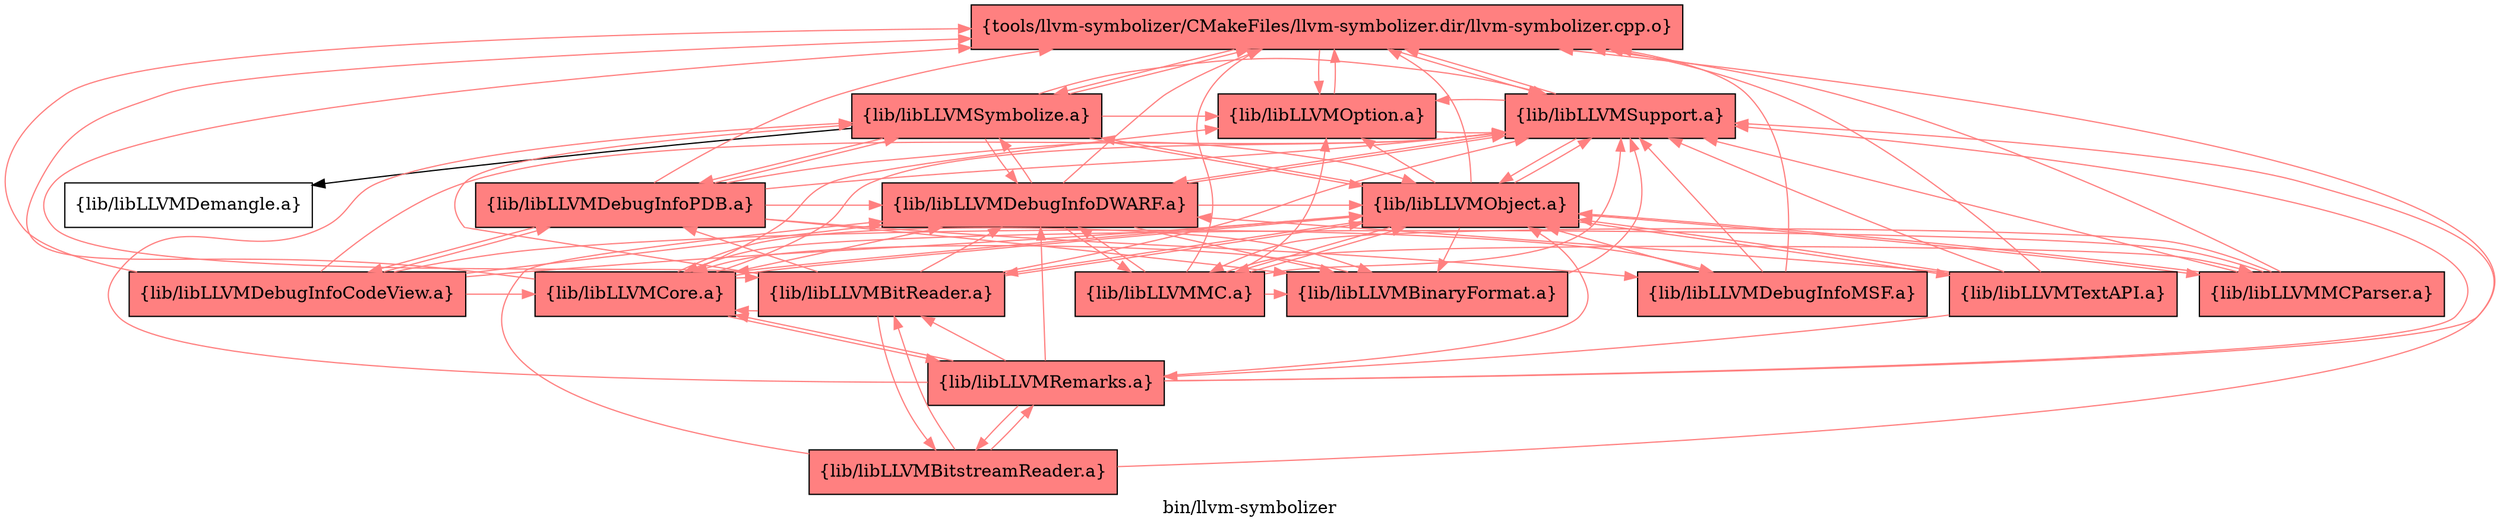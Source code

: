 digraph "bin/llvm-symbolizer" {
	label="bin/llvm-symbolizer";
	{ rank=same; Node0x5617815a9b48;  }
	{ rank=same; Node0x5617815a8a68; Node0x5617815ad3d8; Node0x5617815acf28;  }
	{ rank=same; Node0x5617815a8fb8; Node0x5617815a9d28; Node0x5617815a9468; Node0x5617815a97d8;  }
	{ rank=same; Node0x5617815a8018; Node0x5617815a7118; Node0x5617815aba38; Node0x5617815ab4e8; Node0x5617815a6c18; Node0x5617815a7bb8; Node0x5617815a76b8; Node0x5617815abfd8;  }

	Node0x5617815a9b48 [shape=record,shape=box,style=filled,fillcolor="1.000000 0.5 1",group=1,label="{tools/llvm-symbolizer/CMakeFiles/llvm-symbolizer.dir/llvm-symbolizer.cpp.o}"];
	Node0x5617815a9b48 -> Node0x5617815a8a68[color="1.000000 0.5 1"];
	Node0x5617815a9b48 -> Node0x5617815ad3d8[color="1.000000 0.5 1"];
	Node0x5617815a9b48 -> Node0x5617815acf28[color="1.000000 0.5 1"];
	Node0x5617815a8a68 [shape=record,shape=box,style=filled,fillcolor="1.000000 0.5 1",group=1,label="{lib/libLLVMOption.a}"];
	Node0x5617815a8a68 -> Node0x5617815ad3d8[color="1.000000 0.5 1"];
	Node0x5617815a8a68 -> Node0x5617815a9b48[color="1.000000 0.5 1"];
	Node0x5617815ad3d8 [shape=record,shape=box,style=filled,fillcolor="1.000000 0.5 1",group=1,label="{lib/libLLVMSupport.a}"];
	Node0x5617815ad3d8 -> Node0x5617815a9b48[color="1.000000 0.5 1"];
	Node0x5617815ad3d8 -> Node0x5617815a8a68[color="1.000000 0.5 1"];
	Node0x5617815ad3d8 -> Node0x5617815a8fb8[color="1.000000 0.5 1"];
	Node0x5617815ad3d8 -> Node0x5617815a9d28[color="1.000000 0.5 1"];
	Node0x5617815acf28 [shape=record,shape=box,style=filled,fillcolor="1.000000 0.5 1",group=1,label="{lib/libLLVMSymbolize.a}"];
	Node0x5617815acf28 -> Node0x5617815ad3d8[color="1.000000 0.5 1"];
	Node0x5617815acf28 -> Node0x5617815a9b48[color="1.000000 0.5 1"];
	Node0x5617815acf28 -> Node0x5617815a8a68[color="1.000000 0.5 1"];
	Node0x5617815acf28 -> Node0x5617815a9468;
	Node0x5617815acf28 -> Node0x5617815a8fb8[color="1.000000 0.5 1"];
	Node0x5617815acf28 -> Node0x5617815a9d28[color="1.000000 0.5 1"];
	Node0x5617815acf28 -> Node0x5617815a97d8[color="1.000000 0.5 1"];
	Node0x5617815a9468 [shape=record,shape=box,group=0,label="{lib/libLLVMDemangle.a}"];
	Node0x5617815a8fb8 [shape=record,shape=box,style=filled,fillcolor="1.000000 0.5 1",group=1,label="{lib/libLLVMObject.a}"];
	Node0x5617815a8fb8 -> Node0x5617815ad3d8[color="1.000000 0.5 1"];
	Node0x5617815a8fb8 -> Node0x5617815a8018[color="1.000000 0.5 1"];
	Node0x5617815a8fb8 -> Node0x5617815a9b48[color="1.000000 0.5 1"];
	Node0x5617815a8fb8 -> Node0x5617815acf28[color="1.000000 0.5 1"];
	Node0x5617815a8fb8 -> Node0x5617815a7118[color="1.000000 0.5 1"];
	Node0x5617815a8fb8 -> Node0x5617815a8a68[color="1.000000 0.5 1"];
	Node0x5617815a8fb8 -> Node0x5617815aba38[color="1.000000 0.5 1"];
	Node0x5617815a8fb8 -> Node0x5617815ab4e8[color="1.000000 0.5 1"];
	Node0x5617815a8fb8 -> Node0x5617815a6c18[color="1.000000 0.5 1"];
	Node0x5617815a8fb8 -> Node0x5617815a7bb8[color="1.000000 0.5 1"];
	Node0x5617815a9d28 [shape=record,shape=box,style=filled,fillcolor="1.000000 0.5 1",group=1,label="{lib/libLLVMDebugInfoDWARF.a}"];
	Node0x5617815a9d28 -> Node0x5617815a9b48[color="1.000000 0.5 1"];
	Node0x5617815a9d28 -> Node0x5617815ad3d8[color="1.000000 0.5 1"];
	Node0x5617815a9d28 -> Node0x5617815acf28[color="1.000000 0.5 1"];
	Node0x5617815a9d28 -> Node0x5617815a8fb8[color="1.000000 0.5 1"];
	Node0x5617815a9d28 -> Node0x5617815a8018[color="1.000000 0.5 1"];
	Node0x5617815a9d28 -> Node0x5617815a7118[color="1.000000 0.5 1"];
	Node0x5617815a97d8 [shape=record,shape=box,style=filled,fillcolor="1.000000 0.5 1",group=1,label="{lib/libLLVMDebugInfoPDB.a}"];
	Node0x5617815a97d8 -> Node0x5617815ad3d8[color="1.000000 0.5 1"];
	Node0x5617815a97d8 -> Node0x5617815a8fb8[color="1.000000 0.5 1"];
	Node0x5617815a97d8 -> Node0x5617815a9b48[color="1.000000 0.5 1"];
	Node0x5617815a97d8 -> Node0x5617815acf28[color="1.000000 0.5 1"];
	Node0x5617815a97d8 -> Node0x5617815a8018[color="1.000000 0.5 1"];
	Node0x5617815a97d8 -> Node0x5617815a76b8[color="1.000000 0.5 1"];
	Node0x5617815a97d8 -> Node0x5617815abfd8[color="1.000000 0.5 1"];
	Node0x5617815a97d8 -> Node0x5617815a9d28[color="1.000000 0.5 1"];
	Node0x5617815a8018 [shape=record,shape=box,style=filled,fillcolor="1.000000 0.5 1",group=1,label="{lib/libLLVMBinaryFormat.a}"];
	Node0x5617815a8018 -> Node0x5617815ab4e8[color="1.000000 0.5 1"];
	Node0x5617815a8018 -> Node0x5617815ad3d8[color="1.000000 0.5 1"];
	Node0x5617815a7118 [shape=record,shape=box,style=filled,fillcolor="1.000000 0.5 1",group=1,label="{lib/libLLVMMC.a}"];
	Node0x5617815a7118 -> Node0x5617815ad3d8[color="1.000000 0.5 1"];
	Node0x5617815a7118 -> Node0x5617815a8fb8[color="1.000000 0.5 1"];
	Node0x5617815a7118 -> Node0x5617815a9d28[color="1.000000 0.5 1"];
	Node0x5617815a7118 -> Node0x5617815a9b48[color="1.000000 0.5 1"];
	Node0x5617815a7118 -> Node0x5617815a6c18[color="1.000000 0.5 1"];
	Node0x5617815a7118 -> Node0x5617815a8018[color="1.000000 0.5 1"];
	Node0x5617815a7118 -> Node0x5617815a8a68[color="1.000000 0.5 1"];
	Node0x5617815aba38 [shape=record,shape=box,style=filled,fillcolor="1.000000 0.5 1",group=1,label="{lib/libLLVMBitReader.a}"];
	Node0x5617815aba38 -> Node0x5617815a9b48[color="1.000000 0.5 1"];
	Node0x5617815aba38 -> Node0x5617815ad3d8[color="1.000000 0.5 1"];
	Node0x5617815aba38 -> Node0x5617815acf28[color="1.000000 0.5 1"];
	Node0x5617815aba38 -> Node0x5617815a8fb8[color="1.000000 0.5 1"];
	Node0x5617815aba38 -> Node0x5617815a9d28[color="1.000000 0.5 1"];
	Node0x5617815aba38 -> Node0x5617815ab4e8[color="1.000000 0.5 1"];
	Node0x5617815aba38 -> Node0x5617815a5728[color="1.000000 0.5 1"];
	Node0x5617815aba38 -> Node0x5617815a97d8[color="1.000000 0.5 1"];
	Node0x5617815ab4e8 [shape=record,shape=box,style=filled,fillcolor="1.000000 0.5 1",group=1,label="{lib/libLLVMCore.a}"];
	Node0x5617815ab4e8 -> Node0x5617815ad3d8[color="1.000000 0.5 1"];
	Node0x5617815ab4e8 -> Node0x5617815aba38[color="1.000000 0.5 1"];
	Node0x5617815ab4e8 -> Node0x5617815a9b48[color="1.000000 0.5 1"];
	Node0x5617815ab4e8 -> Node0x5617815a9d28[color="1.000000 0.5 1"];
	Node0x5617815ab4e8 -> Node0x5617815a8018[color="1.000000 0.5 1"];
	Node0x5617815ab4e8 -> Node0x5617815a8fb8[color="1.000000 0.5 1"];
	Node0x5617815ab4e8 -> Node0x5617815a8a68[color="1.000000 0.5 1"];
	Node0x5617815ab4e8 -> Node0x5617815a5bd8[color="1.000000 0.5 1"];
	Node0x5617815a6c18 [shape=record,shape=box,style=filled,fillcolor="1.000000 0.5 1",group=1,label="{lib/libLLVMMCParser.a}"];
	Node0x5617815a6c18 -> Node0x5617815a9b48[color="1.000000 0.5 1"];
	Node0x5617815a6c18 -> Node0x5617815ad3d8[color="1.000000 0.5 1"];
	Node0x5617815a6c18 -> Node0x5617815a8fb8[color="1.000000 0.5 1"];
	Node0x5617815a6c18 -> Node0x5617815a7118[color="1.000000 0.5 1"];
	Node0x5617815a6c18 -> Node0x5617815ab4e8[color="1.000000 0.5 1"];
	Node0x5617815a7bb8 [shape=record,shape=box,style=filled,fillcolor="1.000000 0.5 1",group=1,label="{lib/libLLVMTextAPI.a}"];
	Node0x5617815a7bb8 -> Node0x5617815ad3d8[color="1.000000 0.5 1"];
	Node0x5617815a7bb8 -> Node0x5617815a9b48[color="1.000000 0.5 1"];
	Node0x5617815a7bb8 -> Node0x5617815a8fb8[color="1.000000 0.5 1"];
	Node0x5617815a7bb8 -> Node0x5617815a5bd8[color="1.000000 0.5 1"];
	Node0x5617815a7bb8 -> Node0x5617815a9d28[color="1.000000 0.5 1"];
	Node0x5617815a76b8 [shape=record,shape=box,style=filled,fillcolor="1.000000 0.5 1",group=1,label="{lib/libLLVMDebugInfoCodeView.a}"];
	Node0x5617815a76b8 -> Node0x5617815ad3d8[color="1.000000 0.5 1"];
	Node0x5617815a76b8 -> Node0x5617815a9b48[color="1.000000 0.5 1"];
	Node0x5617815a76b8 -> Node0x5617815a8fb8[color="1.000000 0.5 1"];
	Node0x5617815a76b8 -> Node0x5617815a97d8[color="1.000000 0.5 1"];
	Node0x5617815a76b8 -> Node0x5617815abfd8[color="1.000000 0.5 1"];
	Node0x5617815a76b8 -> Node0x5617815a9d28[color="1.000000 0.5 1"];
	Node0x5617815a76b8 -> Node0x5617815ab4e8[color="1.000000 0.5 1"];
	Node0x5617815abfd8 [shape=record,shape=box,style=filled,fillcolor="1.000000 0.5 1",group=1,label="{lib/libLLVMDebugInfoMSF.a}"];
	Node0x5617815abfd8 -> Node0x5617815a9b48[color="1.000000 0.5 1"];
	Node0x5617815abfd8 -> Node0x5617815ad3d8[color="1.000000 0.5 1"];
	Node0x5617815abfd8 -> Node0x5617815a8fb8[color="1.000000 0.5 1"];
	Node0x5617815a5728 [shape=record,shape=box,style=filled,fillcolor="1.000000 0.5 1",group=1,label="{lib/libLLVMBitstreamReader.a}"];
	Node0x5617815a5728 -> Node0x5617815ad3d8[color="1.000000 0.5 1"];
	Node0x5617815a5728 -> Node0x5617815a9d28[color="1.000000 0.5 1"];
	Node0x5617815a5728 -> Node0x5617815aba38[color="1.000000 0.5 1"];
	Node0x5617815a5728 -> Node0x5617815a5bd8[color="1.000000 0.5 1"];
	Node0x5617815a5bd8 [shape=record,shape=box,style=filled,fillcolor="1.000000 0.5 1",group=1,label="{lib/libLLVMRemarks.a}"];
	Node0x5617815a5bd8 -> Node0x5617815ad3d8[color="1.000000 0.5 1"];
	Node0x5617815a5bd8 -> Node0x5617815a9d28[color="1.000000 0.5 1"];
	Node0x5617815a5bd8 -> Node0x5617815aba38[color="1.000000 0.5 1"];
	Node0x5617815a5bd8 -> Node0x5617815acf28[color="1.000000 0.5 1"];
	Node0x5617815a5bd8 -> Node0x5617815ab4e8[color="1.000000 0.5 1"];
	Node0x5617815a5bd8 -> Node0x5617815a9b48[color="1.000000 0.5 1"];
	Node0x5617815a5bd8 -> Node0x5617815a8fb8[color="1.000000 0.5 1"];
	Node0x5617815a5bd8 -> Node0x5617815a5728[color="1.000000 0.5 1"];
}
